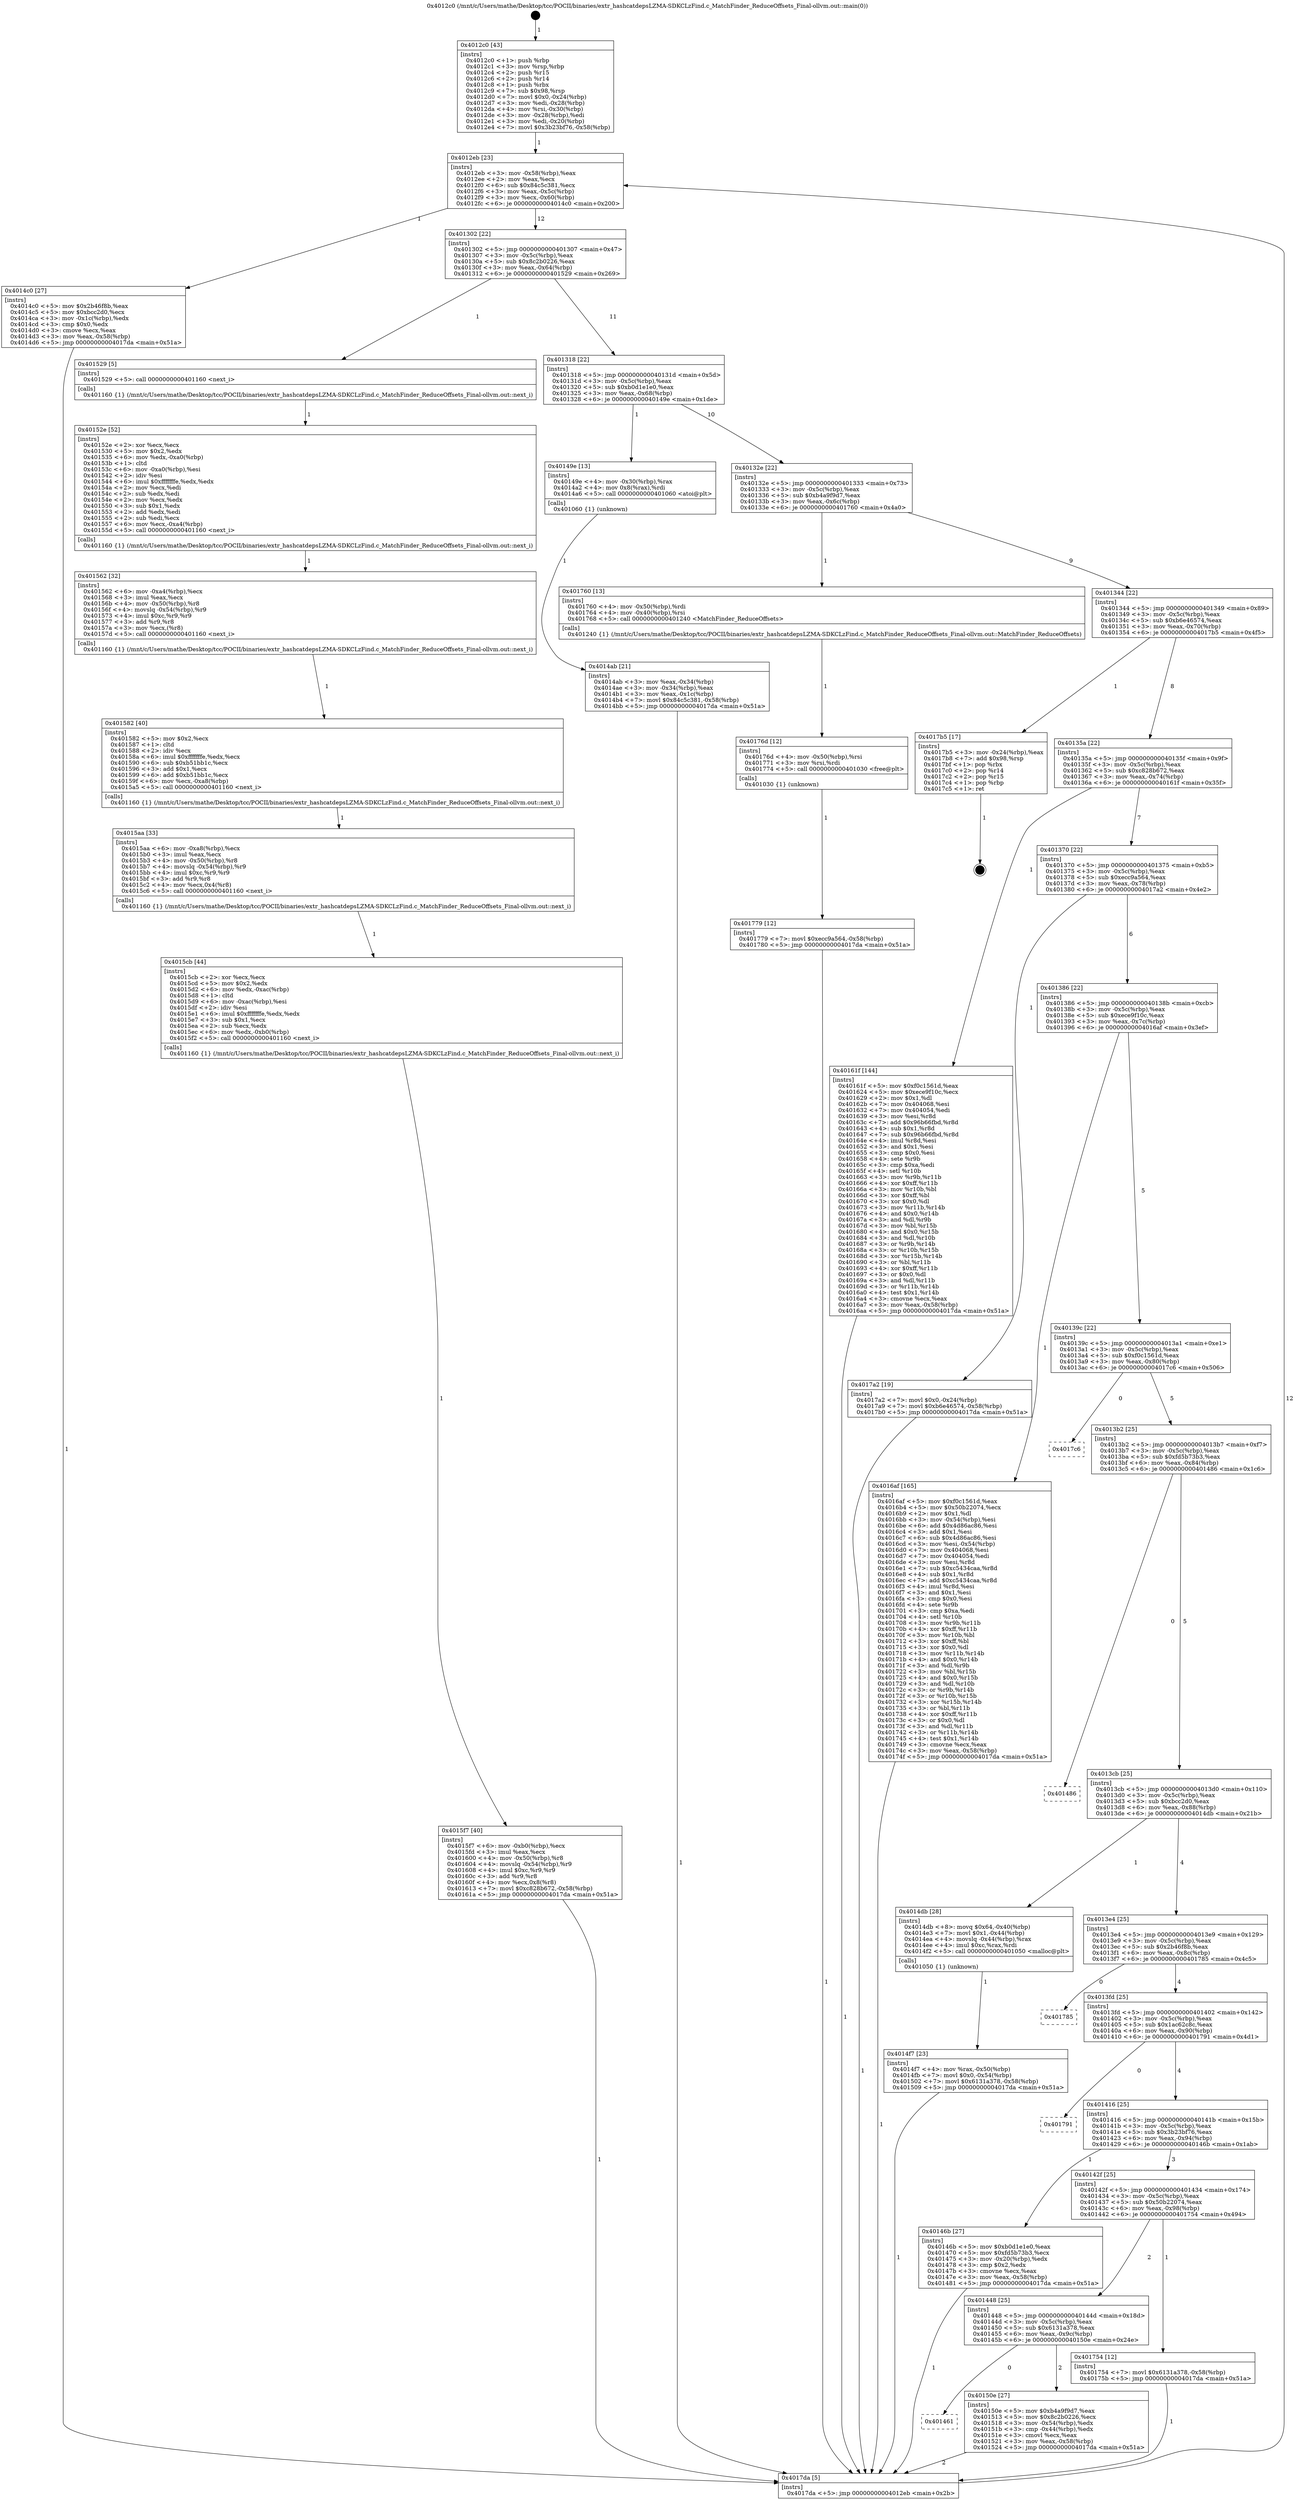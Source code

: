 digraph "0x4012c0" {
  label = "0x4012c0 (/mnt/c/Users/mathe/Desktop/tcc/POCII/binaries/extr_hashcatdepsLZMA-SDKCLzFind.c_MatchFinder_ReduceOffsets_Final-ollvm.out::main(0))"
  labelloc = "t"
  node[shape=record]

  Entry [label="",width=0.3,height=0.3,shape=circle,fillcolor=black,style=filled]
  "0x4012eb" [label="{
     0x4012eb [23]\l
     | [instrs]\l
     &nbsp;&nbsp;0x4012eb \<+3\>: mov -0x58(%rbp),%eax\l
     &nbsp;&nbsp;0x4012ee \<+2\>: mov %eax,%ecx\l
     &nbsp;&nbsp;0x4012f0 \<+6\>: sub $0x84c5c381,%ecx\l
     &nbsp;&nbsp;0x4012f6 \<+3\>: mov %eax,-0x5c(%rbp)\l
     &nbsp;&nbsp;0x4012f9 \<+3\>: mov %ecx,-0x60(%rbp)\l
     &nbsp;&nbsp;0x4012fc \<+6\>: je 00000000004014c0 \<main+0x200\>\l
  }"]
  "0x4014c0" [label="{
     0x4014c0 [27]\l
     | [instrs]\l
     &nbsp;&nbsp;0x4014c0 \<+5\>: mov $0x2b46f8b,%eax\l
     &nbsp;&nbsp;0x4014c5 \<+5\>: mov $0xbcc2d0,%ecx\l
     &nbsp;&nbsp;0x4014ca \<+3\>: mov -0x1c(%rbp),%edx\l
     &nbsp;&nbsp;0x4014cd \<+3\>: cmp $0x0,%edx\l
     &nbsp;&nbsp;0x4014d0 \<+3\>: cmove %ecx,%eax\l
     &nbsp;&nbsp;0x4014d3 \<+3\>: mov %eax,-0x58(%rbp)\l
     &nbsp;&nbsp;0x4014d6 \<+5\>: jmp 00000000004017da \<main+0x51a\>\l
  }"]
  "0x401302" [label="{
     0x401302 [22]\l
     | [instrs]\l
     &nbsp;&nbsp;0x401302 \<+5\>: jmp 0000000000401307 \<main+0x47\>\l
     &nbsp;&nbsp;0x401307 \<+3\>: mov -0x5c(%rbp),%eax\l
     &nbsp;&nbsp;0x40130a \<+5\>: sub $0x8c2b0226,%eax\l
     &nbsp;&nbsp;0x40130f \<+3\>: mov %eax,-0x64(%rbp)\l
     &nbsp;&nbsp;0x401312 \<+6\>: je 0000000000401529 \<main+0x269\>\l
  }"]
  Exit [label="",width=0.3,height=0.3,shape=circle,fillcolor=black,style=filled,peripheries=2]
  "0x401529" [label="{
     0x401529 [5]\l
     | [instrs]\l
     &nbsp;&nbsp;0x401529 \<+5\>: call 0000000000401160 \<next_i\>\l
     | [calls]\l
     &nbsp;&nbsp;0x401160 \{1\} (/mnt/c/Users/mathe/Desktop/tcc/POCII/binaries/extr_hashcatdepsLZMA-SDKCLzFind.c_MatchFinder_ReduceOffsets_Final-ollvm.out::next_i)\l
  }"]
  "0x401318" [label="{
     0x401318 [22]\l
     | [instrs]\l
     &nbsp;&nbsp;0x401318 \<+5\>: jmp 000000000040131d \<main+0x5d\>\l
     &nbsp;&nbsp;0x40131d \<+3\>: mov -0x5c(%rbp),%eax\l
     &nbsp;&nbsp;0x401320 \<+5\>: sub $0xb0d1e1e0,%eax\l
     &nbsp;&nbsp;0x401325 \<+3\>: mov %eax,-0x68(%rbp)\l
     &nbsp;&nbsp;0x401328 \<+6\>: je 000000000040149e \<main+0x1de\>\l
  }"]
  "0x401779" [label="{
     0x401779 [12]\l
     | [instrs]\l
     &nbsp;&nbsp;0x401779 \<+7\>: movl $0xecc9a564,-0x58(%rbp)\l
     &nbsp;&nbsp;0x401780 \<+5\>: jmp 00000000004017da \<main+0x51a\>\l
  }"]
  "0x40149e" [label="{
     0x40149e [13]\l
     | [instrs]\l
     &nbsp;&nbsp;0x40149e \<+4\>: mov -0x30(%rbp),%rax\l
     &nbsp;&nbsp;0x4014a2 \<+4\>: mov 0x8(%rax),%rdi\l
     &nbsp;&nbsp;0x4014a6 \<+5\>: call 0000000000401060 \<atoi@plt\>\l
     | [calls]\l
     &nbsp;&nbsp;0x401060 \{1\} (unknown)\l
  }"]
  "0x40132e" [label="{
     0x40132e [22]\l
     | [instrs]\l
     &nbsp;&nbsp;0x40132e \<+5\>: jmp 0000000000401333 \<main+0x73\>\l
     &nbsp;&nbsp;0x401333 \<+3\>: mov -0x5c(%rbp),%eax\l
     &nbsp;&nbsp;0x401336 \<+5\>: sub $0xb4a9f9d7,%eax\l
     &nbsp;&nbsp;0x40133b \<+3\>: mov %eax,-0x6c(%rbp)\l
     &nbsp;&nbsp;0x40133e \<+6\>: je 0000000000401760 \<main+0x4a0\>\l
  }"]
  "0x40176d" [label="{
     0x40176d [12]\l
     | [instrs]\l
     &nbsp;&nbsp;0x40176d \<+4\>: mov -0x50(%rbp),%rsi\l
     &nbsp;&nbsp;0x401771 \<+3\>: mov %rsi,%rdi\l
     &nbsp;&nbsp;0x401774 \<+5\>: call 0000000000401030 \<free@plt\>\l
     | [calls]\l
     &nbsp;&nbsp;0x401030 \{1\} (unknown)\l
  }"]
  "0x401760" [label="{
     0x401760 [13]\l
     | [instrs]\l
     &nbsp;&nbsp;0x401760 \<+4\>: mov -0x50(%rbp),%rdi\l
     &nbsp;&nbsp;0x401764 \<+4\>: mov -0x40(%rbp),%rsi\l
     &nbsp;&nbsp;0x401768 \<+5\>: call 0000000000401240 \<MatchFinder_ReduceOffsets\>\l
     | [calls]\l
     &nbsp;&nbsp;0x401240 \{1\} (/mnt/c/Users/mathe/Desktop/tcc/POCII/binaries/extr_hashcatdepsLZMA-SDKCLzFind.c_MatchFinder_ReduceOffsets_Final-ollvm.out::MatchFinder_ReduceOffsets)\l
  }"]
  "0x401344" [label="{
     0x401344 [22]\l
     | [instrs]\l
     &nbsp;&nbsp;0x401344 \<+5\>: jmp 0000000000401349 \<main+0x89\>\l
     &nbsp;&nbsp;0x401349 \<+3\>: mov -0x5c(%rbp),%eax\l
     &nbsp;&nbsp;0x40134c \<+5\>: sub $0xb6e46574,%eax\l
     &nbsp;&nbsp;0x401351 \<+3\>: mov %eax,-0x70(%rbp)\l
     &nbsp;&nbsp;0x401354 \<+6\>: je 00000000004017b5 \<main+0x4f5\>\l
  }"]
  "0x4015f7" [label="{
     0x4015f7 [40]\l
     | [instrs]\l
     &nbsp;&nbsp;0x4015f7 \<+6\>: mov -0xb0(%rbp),%ecx\l
     &nbsp;&nbsp;0x4015fd \<+3\>: imul %eax,%ecx\l
     &nbsp;&nbsp;0x401600 \<+4\>: mov -0x50(%rbp),%r8\l
     &nbsp;&nbsp;0x401604 \<+4\>: movslq -0x54(%rbp),%r9\l
     &nbsp;&nbsp;0x401608 \<+4\>: imul $0xc,%r9,%r9\l
     &nbsp;&nbsp;0x40160c \<+3\>: add %r9,%r8\l
     &nbsp;&nbsp;0x40160f \<+4\>: mov %ecx,0x8(%r8)\l
     &nbsp;&nbsp;0x401613 \<+7\>: movl $0xc828b672,-0x58(%rbp)\l
     &nbsp;&nbsp;0x40161a \<+5\>: jmp 00000000004017da \<main+0x51a\>\l
  }"]
  "0x4017b5" [label="{
     0x4017b5 [17]\l
     | [instrs]\l
     &nbsp;&nbsp;0x4017b5 \<+3\>: mov -0x24(%rbp),%eax\l
     &nbsp;&nbsp;0x4017b8 \<+7\>: add $0x98,%rsp\l
     &nbsp;&nbsp;0x4017bf \<+1\>: pop %rbx\l
     &nbsp;&nbsp;0x4017c0 \<+2\>: pop %r14\l
     &nbsp;&nbsp;0x4017c2 \<+2\>: pop %r15\l
     &nbsp;&nbsp;0x4017c4 \<+1\>: pop %rbp\l
     &nbsp;&nbsp;0x4017c5 \<+1\>: ret\l
  }"]
  "0x40135a" [label="{
     0x40135a [22]\l
     | [instrs]\l
     &nbsp;&nbsp;0x40135a \<+5\>: jmp 000000000040135f \<main+0x9f\>\l
     &nbsp;&nbsp;0x40135f \<+3\>: mov -0x5c(%rbp),%eax\l
     &nbsp;&nbsp;0x401362 \<+5\>: sub $0xc828b672,%eax\l
     &nbsp;&nbsp;0x401367 \<+3\>: mov %eax,-0x74(%rbp)\l
     &nbsp;&nbsp;0x40136a \<+6\>: je 000000000040161f \<main+0x35f\>\l
  }"]
  "0x4015cb" [label="{
     0x4015cb [44]\l
     | [instrs]\l
     &nbsp;&nbsp;0x4015cb \<+2\>: xor %ecx,%ecx\l
     &nbsp;&nbsp;0x4015cd \<+5\>: mov $0x2,%edx\l
     &nbsp;&nbsp;0x4015d2 \<+6\>: mov %edx,-0xac(%rbp)\l
     &nbsp;&nbsp;0x4015d8 \<+1\>: cltd\l
     &nbsp;&nbsp;0x4015d9 \<+6\>: mov -0xac(%rbp),%esi\l
     &nbsp;&nbsp;0x4015df \<+2\>: idiv %esi\l
     &nbsp;&nbsp;0x4015e1 \<+6\>: imul $0xfffffffe,%edx,%edx\l
     &nbsp;&nbsp;0x4015e7 \<+3\>: sub $0x1,%ecx\l
     &nbsp;&nbsp;0x4015ea \<+2\>: sub %ecx,%edx\l
     &nbsp;&nbsp;0x4015ec \<+6\>: mov %edx,-0xb0(%rbp)\l
     &nbsp;&nbsp;0x4015f2 \<+5\>: call 0000000000401160 \<next_i\>\l
     | [calls]\l
     &nbsp;&nbsp;0x401160 \{1\} (/mnt/c/Users/mathe/Desktop/tcc/POCII/binaries/extr_hashcatdepsLZMA-SDKCLzFind.c_MatchFinder_ReduceOffsets_Final-ollvm.out::next_i)\l
  }"]
  "0x40161f" [label="{
     0x40161f [144]\l
     | [instrs]\l
     &nbsp;&nbsp;0x40161f \<+5\>: mov $0xf0c1561d,%eax\l
     &nbsp;&nbsp;0x401624 \<+5\>: mov $0xece9f10c,%ecx\l
     &nbsp;&nbsp;0x401629 \<+2\>: mov $0x1,%dl\l
     &nbsp;&nbsp;0x40162b \<+7\>: mov 0x404068,%esi\l
     &nbsp;&nbsp;0x401632 \<+7\>: mov 0x404054,%edi\l
     &nbsp;&nbsp;0x401639 \<+3\>: mov %esi,%r8d\l
     &nbsp;&nbsp;0x40163c \<+7\>: add $0x96b66fbd,%r8d\l
     &nbsp;&nbsp;0x401643 \<+4\>: sub $0x1,%r8d\l
     &nbsp;&nbsp;0x401647 \<+7\>: sub $0x96b66fbd,%r8d\l
     &nbsp;&nbsp;0x40164e \<+4\>: imul %r8d,%esi\l
     &nbsp;&nbsp;0x401652 \<+3\>: and $0x1,%esi\l
     &nbsp;&nbsp;0x401655 \<+3\>: cmp $0x0,%esi\l
     &nbsp;&nbsp;0x401658 \<+4\>: sete %r9b\l
     &nbsp;&nbsp;0x40165c \<+3\>: cmp $0xa,%edi\l
     &nbsp;&nbsp;0x40165f \<+4\>: setl %r10b\l
     &nbsp;&nbsp;0x401663 \<+3\>: mov %r9b,%r11b\l
     &nbsp;&nbsp;0x401666 \<+4\>: xor $0xff,%r11b\l
     &nbsp;&nbsp;0x40166a \<+3\>: mov %r10b,%bl\l
     &nbsp;&nbsp;0x40166d \<+3\>: xor $0xff,%bl\l
     &nbsp;&nbsp;0x401670 \<+3\>: xor $0x0,%dl\l
     &nbsp;&nbsp;0x401673 \<+3\>: mov %r11b,%r14b\l
     &nbsp;&nbsp;0x401676 \<+4\>: and $0x0,%r14b\l
     &nbsp;&nbsp;0x40167a \<+3\>: and %dl,%r9b\l
     &nbsp;&nbsp;0x40167d \<+3\>: mov %bl,%r15b\l
     &nbsp;&nbsp;0x401680 \<+4\>: and $0x0,%r15b\l
     &nbsp;&nbsp;0x401684 \<+3\>: and %dl,%r10b\l
     &nbsp;&nbsp;0x401687 \<+3\>: or %r9b,%r14b\l
     &nbsp;&nbsp;0x40168a \<+3\>: or %r10b,%r15b\l
     &nbsp;&nbsp;0x40168d \<+3\>: xor %r15b,%r14b\l
     &nbsp;&nbsp;0x401690 \<+3\>: or %bl,%r11b\l
     &nbsp;&nbsp;0x401693 \<+4\>: xor $0xff,%r11b\l
     &nbsp;&nbsp;0x401697 \<+3\>: or $0x0,%dl\l
     &nbsp;&nbsp;0x40169a \<+3\>: and %dl,%r11b\l
     &nbsp;&nbsp;0x40169d \<+3\>: or %r11b,%r14b\l
     &nbsp;&nbsp;0x4016a0 \<+4\>: test $0x1,%r14b\l
     &nbsp;&nbsp;0x4016a4 \<+3\>: cmovne %ecx,%eax\l
     &nbsp;&nbsp;0x4016a7 \<+3\>: mov %eax,-0x58(%rbp)\l
     &nbsp;&nbsp;0x4016aa \<+5\>: jmp 00000000004017da \<main+0x51a\>\l
  }"]
  "0x401370" [label="{
     0x401370 [22]\l
     | [instrs]\l
     &nbsp;&nbsp;0x401370 \<+5\>: jmp 0000000000401375 \<main+0xb5\>\l
     &nbsp;&nbsp;0x401375 \<+3\>: mov -0x5c(%rbp),%eax\l
     &nbsp;&nbsp;0x401378 \<+5\>: sub $0xecc9a564,%eax\l
     &nbsp;&nbsp;0x40137d \<+3\>: mov %eax,-0x78(%rbp)\l
     &nbsp;&nbsp;0x401380 \<+6\>: je 00000000004017a2 \<main+0x4e2\>\l
  }"]
  "0x4015aa" [label="{
     0x4015aa [33]\l
     | [instrs]\l
     &nbsp;&nbsp;0x4015aa \<+6\>: mov -0xa8(%rbp),%ecx\l
     &nbsp;&nbsp;0x4015b0 \<+3\>: imul %eax,%ecx\l
     &nbsp;&nbsp;0x4015b3 \<+4\>: mov -0x50(%rbp),%r8\l
     &nbsp;&nbsp;0x4015b7 \<+4\>: movslq -0x54(%rbp),%r9\l
     &nbsp;&nbsp;0x4015bb \<+4\>: imul $0xc,%r9,%r9\l
     &nbsp;&nbsp;0x4015bf \<+3\>: add %r9,%r8\l
     &nbsp;&nbsp;0x4015c2 \<+4\>: mov %ecx,0x4(%r8)\l
     &nbsp;&nbsp;0x4015c6 \<+5\>: call 0000000000401160 \<next_i\>\l
     | [calls]\l
     &nbsp;&nbsp;0x401160 \{1\} (/mnt/c/Users/mathe/Desktop/tcc/POCII/binaries/extr_hashcatdepsLZMA-SDKCLzFind.c_MatchFinder_ReduceOffsets_Final-ollvm.out::next_i)\l
  }"]
  "0x4017a2" [label="{
     0x4017a2 [19]\l
     | [instrs]\l
     &nbsp;&nbsp;0x4017a2 \<+7\>: movl $0x0,-0x24(%rbp)\l
     &nbsp;&nbsp;0x4017a9 \<+7\>: movl $0xb6e46574,-0x58(%rbp)\l
     &nbsp;&nbsp;0x4017b0 \<+5\>: jmp 00000000004017da \<main+0x51a\>\l
  }"]
  "0x401386" [label="{
     0x401386 [22]\l
     | [instrs]\l
     &nbsp;&nbsp;0x401386 \<+5\>: jmp 000000000040138b \<main+0xcb\>\l
     &nbsp;&nbsp;0x40138b \<+3\>: mov -0x5c(%rbp),%eax\l
     &nbsp;&nbsp;0x40138e \<+5\>: sub $0xece9f10c,%eax\l
     &nbsp;&nbsp;0x401393 \<+3\>: mov %eax,-0x7c(%rbp)\l
     &nbsp;&nbsp;0x401396 \<+6\>: je 00000000004016af \<main+0x3ef\>\l
  }"]
  "0x401582" [label="{
     0x401582 [40]\l
     | [instrs]\l
     &nbsp;&nbsp;0x401582 \<+5\>: mov $0x2,%ecx\l
     &nbsp;&nbsp;0x401587 \<+1\>: cltd\l
     &nbsp;&nbsp;0x401588 \<+2\>: idiv %ecx\l
     &nbsp;&nbsp;0x40158a \<+6\>: imul $0xfffffffe,%edx,%ecx\l
     &nbsp;&nbsp;0x401590 \<+6\>: sub $0xb51bb1c,%ecx\l
     &nbsp;&nbsp;0x401596 \<+3\>: add $0x1,%ecx\l
     &nbsp;&nbsp;0x401599 \<+6\>: add $0xb51bb1c,%ecx\l
     &nbsp;&nbsp;0x40159f \<+6\>: mov %ecx,-0xa8(%rbp)\l
     &nbsp;&nbsp;0x4015a5 \<+5\>: call 0000000000401160 \<next_i\>\l
     | [calls]\l
     &nbsp;&nbsp;0x401160 \{1\} (/mnt/c/Users/mathe/Desktop/tcc/POCII/binaries/extr_hashcatdepsLZMA-SDKCLzFind.c_MatchFinder_ReduceOffsets_Final-ollvm.out::next_i)\l
  }"]
  "0x4016af" [label="{
     0x4016af [165]\l
     | [instrs]\l
     &nbsp;&nbsp;0x4016af \<+5\>: mov $0xf0c1561d,%eax\l
     &nbsp;&nbsp;0x4016b4 \<+5\>: mov $0x50b22074,%ecx\l
     &nbsp;&nbsp;0x4016b9 \<+2\>: mov $0x1,%dl\l
     &nbsp;&nbsp;0x4016bb \<+3\>: mov -0x54(%rbp),%esi\l
     &nbsp;&nbsp;0x4016be \<+6\>: add $0x4d86ac86,%esi\l
     &nbsp;&nbsp;0x4016c4 \<+3\>: add $0x1,%esi\l
     &nbsp;&nbsp;0x4016c7 \<+6\>: sub $0x4d86ac86,%esi\l
     &nbsp;&nbsp;0x4016cd \<+3\>: mov %esi,-0x54(%rbp)\l
     &nbsp;&nbsp;0x4016d0 \<+7\>: mov 0x404068,%esi\l
     &nbsp;&nbsp;0x4016d7 \<+7\>: mov 0x404054,%edi\l
     &nbsp;&nbsp;0x4016de \<+3\>: mov %esi,%r8d\l
     &nbsp;&nbsp;0x4016e1 \<+7\>: sub $0xc5434caa,%r8d\l
     &nbsp;&nbsp;0x4016e8 \<+4\>: sub $0x1,%r8d\l
     &nbsp;&nbsp;0x4016ec \<+7\>: add $0xc5434caa,%r8d\l
     &nbsp;&nbsp;0x4016f3 \<+4\>: imul %r8d,%esi\l
     &nbsp;&nbsp;0x4016f7 \<+3\>: and $0x1,%esi\l
     &nbsp;&nbsp;0x4016fa \<+3\>: cmp $0x0,%esi\l
     &nbsp;&nbsp;0x4016fd \<+4\>: sete %r9b\l
     &nbsp;&nbsp;0x401701 \<+3\>: cmp $0xa,%edi\l
     &nbsp;&nbsp;0x401704 \<+4\>: setl %r10b\l
     &nbsp;&nbsp;0x401708 \<+3\>: mov %r9b,%r11b\l
     &nbsp;&nbsp;0x40170b \<+4\>: xor $0xff,%r11b\l
     &nbsp;&nbsp;0x40170f \<+3\>: mov %r10b,%bl\l
     &nbsp;&nbsp;0x401712 \<+3\>: xor $0xff,%bl\l
     &nbsp;&nbsp;0x401715 \<+3\>: xor $0x0,%dl\l
     &nbsp;&nbsp;0x401718 \<+3\>: mov %r11b,%r14b\l
     &nbsp;&nbsp;0x40171b \<+4\>: and $0x0,%r14b\l
     &nbsp;&nbsp;0x40171f \<+3\>: and %dl,%r9b\l
     &nbsp;&nbsp;0x401722 \<+3\>: mov %bl,%r15b\l
     &nbsp;&nbsp;0x401725 \<+4\>: and $0x0,%r15b\l
     &nbsp;&nbsp;0x401729 \<+3\>: and %dl,%r10b\l
     &nbsp;&nbsp;0x40172c \<+3\>: or %r9b,%r14b\l
     &nbsp;&nbsp;0x40172f \<+3\>: or %r10b,%r15b\l
     &nbsp;&nbsp;0x401732 \<+3\>: xor %r15b,%r14b\l
     &nbsp;&nbsp;0x401735 \<+3\>: or %bl,%r11b\l
     &nbsp;&nbsp;0x401738 \<+4\>: xor $0xff,%r11b\l
     &nbsp;&nbsp;0x40173c \<+3\>: or $0x0,%dl\l
     &nbsp;&nbsp;0x40173f \<+3\>: and %dl,%r11b\l
     &nbsp;&nbsp;0x401742 \<+3\>: or %r11b,%r14b\l
     &nbsp;&nbsp;0x401745 \<+4\>: test $0x1,%r14b\l
     &nbsp;&nbsp;0x401749 \<+3\>: cmovne %ecx,%eax\l
     &nbsp;&nbsp;0x40174c \<+3\>: mov %eax,-0x58(%rbp)\l
     &nbsp;&nbsp;0x40174f \<+5\>: jmp 00000000004017da \<main+0x51a\>\l
  }"]
  "0x40139c" [label="{
     0x40139c [22]\l
     | [instrs]\l
     &nbsp;&nbsp;0x40139c \<+5\>: jmp 00000000004013a1 \<main+0xe1\>\l
     &nbsp;&nbsp;0x4013a1 \<+3\>: mov -0x5c(%rbp),%eax\l
     &nbsp;&nbsp;0x4013a4 \<+5\>: sub $0xf0c1561d,%eax\l
     &nbsp;&nbsp;0x4013a9 \<+3\>: mov %eax,-0x80(%rbp)\l
     &nbsp;&nbsp;0x4013ac \<+6\>: je 00000000004017c6 \<main+0x506\>\l
  }"]
  "0x401562" [label="{
     0x401562 [32]\l
     | [instrs]\l
     &nbsp;&nbsp;0x401562 \<+6\>: mov -0xa4(%rbp),%ecx\l
     &nbsp;&nbsp;0x401568 \<+3\>: imul %eax,%ecx\l
     &nbsp;&nbsp;0x40156b \<+4\>: mov -0x50(%rbp),%r8\l
     &nbsp;&nbsp;0x40156f \<+4\>: movslq -0x54(%rbp),%r9\l
     &nbsp;&nbsp;0x401573 \<+4\>: imul $0xc,%r9,%r9\l
     &nbsp;&nbsp;0x401577 \<+3\>: add %r9,%r8\l
     &nbsp;&nbsp;0x40157a \<+3\>: mov %ecx,(%r8)\l
     &nbsp;&nbsp;0x40157d \<+5\>: call 0000000000401160 \<next_i\>\l
     | [calls]\l
     &nbsp;&nbsp;0x401160 \{1\} (/mnt/c/Users/mathe/Desktop/tcc/POCII/binaries/extr_hashcatdepsLZMA-SDKCLzFind.c_MatchFinder_ReduceOffsets_Final-ollvm.out::next_i)\l
  }"]
  "0x4017c6" [label="{
     0x4017c6\l
  }", style=dashed]
  "0x4013b2" [label="{
     0x4013b2 [25]\l
     | [instrs]\l
     &nbsp;&nbsp;0x4013b2 \<+5\>: jmp 00000000004013b7 \<main+0xf7\>\l
     &nbsp;&nbsp;0x4013b7 \<+3\>: mov -0x5c(%rbp),%eax\l
     &nbsp;&nbsp;0x4013ba \<+5\>: sub $0xfd5b73b3,%eax\l
     &nbsp;&nbsp;0x4013bf \<+6\>: mov %eax,-0x84(%rbp)\l
     &nbsp;&nbsp;0x4013c5 \<+6\>: je 0000000000401486 \<main+0x1c6\>\l
  }"]
  "0x40152e" [label="{
     0x40152e [52]\l
     | [instrs]\l
     &nbsp;&nbsp;0x40152e \<+2\>: xor %ecx,%ecx\l
     &nbsp;&nbsp;0x401530 \<+5\>: mov $0x2,%edx\l
     &nbsp;&nbsp;0x401535 \<+6\>: mov %edx,-0xa0(%rbp)\l
     &nbsp;&nbsp;0x40153b \<+1\>: cltd\l
     &nbsp;&nbsp;0x40153c \<+6\>: mov -0xa0(%rbp),%esi\l
     &nbsp;&nbsp;0x401542 \<+2\>: idiv %esi\l
     &nbsp;&nbsp;0x401544 \<+6\>: imul $0xfffffffe,%edx,%edx\l
     &nbsp;&nbsp;0x40154a \<+2\>: mov %ecx,%edi\l
     &nbsp;&nbsp;0x40154c \<+2\>: sub %edx,%edi\l
     &nbsp;&nbsp;0x40154e \<+2\>: mov %ecx,%edx\l
     &nbsp;&nbsp;0x401550 \<+3\>: sub $0x1,%edx\l
     &nbsp;&nbsp;0x401553 \<+2\>: add %edx,%edi\l
     &nbsp;&nbsp;0x401555 \<+2\>: sub %edi,%ecx\l
     &nbsp;&nbsp;0x401557 \<+6\>: mov %ecx,-0xa4(%rbp)\l
     &nbsp;&nbsp;0x40155d \<+5\>: call 0000000000401160 \<next_i\>\l
     | [calls]\l
     &nbsp;&nbsp;0x401160 \{1\} (/mnt/c/Users/mathe/Desktop/tcc/POCII/binaries/extr_hashcatdepsLZMA-SDKCLzFind.c_MatchFinder_ReduceOffsets_Final-ollvm.out::next_i)\l
  }"]
  "0x401486" [label="{
     0x401486\l
  }", style=dashed]
  "0x4013cb" [label="{
     0x4013cb [25]\l
     | [instrs]\l
     &nbsp;&nbsp;0x4013cb \<+5\>: jmp 00000000004013d0 \<main+0x110\>\l
     &nbsp;&nbsp;0x4013d0 \<+3\>: mov -0x5c(%rbp),%eax\l
     &nbsp;&nbsp;0x4013d3 \<+5\>: sub $0xbcc2d0,%eax\l
     &nbsp;&nbsp;0x4013d8 \<+6\>: mov %eax,-0x88(%rbp)\l
     &nbsp;&nbsp;0x4013de \<+6\>: je 00000000004014db \<main+0x21b\>\l
  }"]
  "0x401461" [label="{
     0x401461\l
  }", style=dashed]
  "0x4014db" [label="{
     0x4014db [28]\l
     | [instrs]\l
     &nbsp;&nbsp;0x4014db \<+8\>: movq $0x64,-0x40(%rbp)\l
     &nbsp;&nbsp;0x4014e3 \<+7\>: movl $0x1,-0x44(%rbp)\l
     &nbsp;&nbsp;0x4014ea \<+4\>: movslq -0x44(%rbp),%rax\l
     &nbsp;&nbsp;0x4014ee \<+4\>: imul $0xc,%rax,%rdi\l
     &nbsp;&nbsp;0x4014f2 \<+5\>: call 0000000000401050 \<malloc@plt\>\l
     | [calls]\l
     &nbsp;&nbsp;0x401050 \{1\} (unknown)\l
  }"]
  "0x4013e4" [label="{
     0x4013e4 [25]\l
     | [instrs]\l
     &nbsp;&nbsp;0x4013e4 \<+5\>: jmp 00000000004013e9 \<main+0x129\>\l
     &nbsp;&nbsp;0x4013e9 \<+3\>: mov -0x5c(%rbp),%eax\l
     &nbsp;&nbsp;0x4013ec \<+5\>: sub $0x2b46f8b,%eax\l
     &nbsp;&nbsp;0x4013f1 \<+6\>: mov %eax,-0x8c(%rbp)\l
     &nbsp;&nbsp;0x4013f7 \<+6\>: je 0000000000401785 \<main+0x4c5\>\l
  }"]
  "0x40150e" [label="{
     0x40150e [27]\l
     | [instrs]\l
     &nbsp;&nbsp;0x40150e \<+5\>: mov $0xb4a9f9d7,%eax\l
     &nbsp;&nbsp;0x401513 \<+5\>: mov $0x8c2b0226,%ecx\l
     &nbsp;&nbsp;0x401518 \<+3\>: mov -0x54(%rbp),%edx\l
     &nbsp;&nbsp;0x40151b \<+3\>: cmp -0x44(%rbp),%edx\l
     &nbsp;&nbsp;0x40151e \<+3\>: cmovl %ecx,%eax\l
     &nbsp;&nbsp;0x401521 \<+3\>: mov %eax,-0x58(%rbp)\l
     &nbsp;&nbsp;0x401524 \<+5\>: jmp 00000000004017da \<main+0x51a\>\l
  }"]
  "0x401785" [label="{
     0x401785\l
  }", style=dashed]
  "0x4013fd" [label="{
     0x4013fd [25]\l
     | [instrs]\l
     &nbsp;&nbsp;0x4013fd \<+5\>: jmp 0000000000401402 \<main+0x142\>\l
     &nbsp;&nbsp;0x401402 \<+3\>: mov -0x5c(%rbp),%eax\l
     &nbsp;&nbsp;0x401405 \<+5\>: sub $0x1ac62c8c,%eax\l
     &nbsp;&nbsp;0x40140a \<+6\>: mov %eax,-0x90(%rbp)\l
     &nbsp;&nbsp;0x401410 \<+6\>: je 0000000000401791 \<main+0x4d1\>\l
  }"]
  "0x401448" [label="{
     0x401448 [25]\l
     | [instrs]\l
     &nbsp;&nbsp;0x401448 \<+5\>: jmp 000000000040144d \<main+0x18d\>\l
     &nbsp;&nbsp;0x40144d \<+3\>: mov -0x5c(%rbp),%eax\l
     &nbsp;&nbsp;0x401450 \<+5\>: sub $0x6131a378,%eax\l
     &nbsp;&nbsp;0x401455 \<+6\>: mov %eax,-0x9c(%rbp)\l
     &nbsp;&nbsp;0x40145b \<+6\>: je 000000000040150e \<main+0x24e\>\l
  }"]
  "0x401791" [label="{
     0x401791\l
  }", style=dashed]
  "0x401416" [label="{
     0x401416 [25]\l
     | [instrs]\l
     &nbsp;&nbsp;0x401416 \<+5\>: jmp 000000000040141b \<main+0x15b\>\l
     &nbsp;&nbsp;0x40141b \<+3\>: mov -0x5c(%rbp),%eax\l
     &nbsp;&nbsp;0x40141e \<+5\>: sub $0x3b23bf76,%eax\l
     &nbsp;&nbsp;0x401423 \<+6\>: mov %eax,-0x94(%rbp)\l
     &nbsp;&nbsp;0x401429 \<+6\>: je 000000000040146b \<main+0x1ab\>\l
  }"]
  "0x401754" [label="{
     0x401754 [12]\l
     | [instrs]\l
     &nbsp;&nbsp;0x401754 \<+7\>: movl $0x6131a378,-0x58(%rbp)\l
     &nbsp;&nbsp;0x40175b \<+5\>: jmp 00000000004017da \<main+0x51a\>\l
  }"]
  "0x40146b" [label="{
     0x40146b [27]\l
     | [instrs]\l
     &nbsp;&nbsp;0x40146b \<+5\>: mov $0xb0d1e1e0,%eax\l
     &nbsp;&nbsp;0x401470 \<+5\>: mov $0xfd5b73b3,%ecx\l
     &nbsp;&nbsp;0x401475 \<+3\>: mov -0x20(%rbp),%edx\l
     &nbsp;&nbsp;0x401478 \<+3\>: cmp $0x2,%edx\l
     &nbsp;&nbsp;0x40147b \<+3\>: cmovne %ecx,%eax\l
     &nbsp;&nbsp;0x40147e \<+3\>: mov %eax,-0x58(%rbp)\l
     &nbsp;&nbsp;0x401481 \<+5\>: jmp 00000000004017da \<main+0x51a\>\l
  }"]
  "0x40142f" [label="{
     0x40142f [25]\l
     | [instrs]\l
     &nbsp;&nbsp;0x40142f \<+5\>: jmp 0000000000401434 \<main+0x174\>\l
     &nbsp;&nbsp;0x401434 \<+3\>: mov -0x5c(%rbp),%eax\l
     &nbsp;&nbsp;0x401437 \<+5\>: sub $0x50b22074,%eax\l
     &nbsp;&nbsp;0x40143c \<+6\>: mov %eax,-0x98(%rbp)\l
     &nbsp;&nbsp;0x401442 \<+6\>: je 0000000000401754 \<main+0x494\>\l
  }"]
  "0x4017da" [label="{
     0x4017da [5]\l
     | [instrs]\l
     &nbsp;&nbsp;0x4017da \<+5\>: jmp 00000000004012eb \<main+0x2b\>\l
  }"]
  "0x4012c0" [label="{
     0x4012c0 [43]\l
     | [instrs]\l
     &nbsp;&nbsp;0x4012c0 \<+1\>: push %rbp\l
     &nbsp;&nbsp;0x4012c1 \<+3\>: mov %rsp,%rbp\l
     &nbsp;&nbsp;0x4012c4 \<+2\>: push %r15\l
     &nbsp;&nbsp;0x4012c6 \<+2\>: push %r14\l
     &nbsp;&nbsp;0x4012c8 \<+1\>: push %rbx\l
     &nbsp;&nbsp;0x4012c9 \<+7\>: sub $0x98,%rsp\l
     &nbsp;&nbsp;0x4012d0 \<+7\>: movl $0x0,-0x24(%rbp)\l
     &nbsp;&nbsp;0x4012d7 \<+3\>: mov %edi,-0x28(%rbp)\l
     &nbsp;&nbsp;0x4012da \<+4\>: mov %rsi,-0x30(%rbp)\l
     &nbsp;&nbsp;0x4012de \<+3\>: mov -0x28(%rbp),%edi\l
     &nbsp;&nbsp;0x4012e1 \<+3\>: mov %edi,-0x20(%rbp)\l
     &nbsp;&nbsp;0x4012e4 \<+7\>: movl $0x3b23bf76,-0x58(%rbp)\l
  }"]
  "0x4014ab" [label="{
     0x4014ab [21]\l
     | [instrs]\l
     &nbsp;&nbsp;0x4014ab \<+3\>: mov %eax,-0x34(%rbp)\l
     &nbsp;&nbsp;0x4014ae \<+3\>: mov -0x34(%rbp),%eax\l
     &nbsp;&nbsp;0x4014b1 \<+3\>: mov %eax,-0x1c(%rbp)\l
     &nbsp;&nbsp;0x4014b4 \<+7\>: movl $0x84c5c381,-0x58(%rbp)\l
     &nbsp;&nbsp;0x4014bb \<+5\>: jmp 00000000004017da \<main+0x51a\>\l
  }"]
  "0x4014f7" [label="{
     0x4014f7 [23]\l
     | [instrs]\l
     &nbsp;&nbsp;0x4014f7 \<+4\>: mov %rax,-0x50(%rbp)\l
     &nbsp;&nbsp;0x4014fb \<+7\>: movl $0x0,-0x54(%rbp)\l
     &nbsp;&nbsp;0x401502 \<+7\>: movl $0x6131a378,-0x58(%rbp)\l
     &nbsp;&nbsp;0x401509 \<+5\>: jmp 00000000004017da \<main+0x51a\>\l
  }"]
  Entry -> "0x4012c0" [label=" 1"]
  "0x4012eb" -> "0x4014c0" [label=" 1"]
  "0x4012eb" -> "0x401302" [label=" 12"]
  "0x4017b5" -> Exit [label=" 1"]
  "0x401302" -> "0x401529" [label=" 1"]
  "0x401302" -> "0x401318" [label=" 11"]
  "0x4017a2" -> "0x4017da" [label=" 1"]
  "0x401318" -> "0x40149e" [label=" 1"]
  "0x401318" -> "0x40132e" [label=" 10"]
  "0x401779" -> "0x4017da" [label=" 1"]
  "0x40132e" -> "0x401760" [label=" 1"]
  "0x40132e" -> "0x401344" [label=" 9"]
  "0x40176d" -> "0x401779" [label=" 1"]
  "0x401344" -> "0x4017b5" [label=" 1"]
  "0x401344" -> "0x40135a" [label=" 8"]
  "0x401760" -> "0x40176d" [label=" 1"]
  "0x40135a" -> "0x40161f" [label=" 1"]
  "0x40135a" -> "0x401370" [label=" 7"]
  "0x401754" -> "0x4017da" [label=" 1"]
  "0x401370" -> "0x4017a2" [label=" 1"]
  "0x401370" -> "0x401386" [label=" 6"]
  "0x4016af" -> "0x4017da" [label=" 1"]
  "0x401386" -> "0x4016af" [label=" 1"]
  "0x401386" -> "0x40139c" [label=" 5"]
  "0x40161f" -> "0x4017da" [label=" 1"]
  "0x40139c" -> "0x4017c6" [label=" 0"]
  "0x40139c" -> "0x4013b2" [label=" 5"]
  "0x4015f7" -> "0x4017da" [label=" 1"]
  "0x4013b2" -> "0x401486" [label=" 0"]
  "0x4013b2" -> "0x4013cb" [label=" 5"]
  "0x4015cb" -> "0x4015f7" [label=" 1"]
  "0x4013cb" -> "0x4014db" [label=" 1"]
  "0x4013cb" -> "0x4013e4" [label=" 4"]
  "0x4015aa" -> "0x4015cb" [label=" 1"]
  "0x4013e4" -> "0x401785" [label=" 0"]
  "0x4013e4" -> "0x4013fd" [label=" 4"]
  "0x401582" -> "0x4015aa" [label=" 1"]
  "0x4013fd" -> "0x401791" [label=" 0"]
  "0x4013fd" -> "0x401416" [label=" 4"]
  "0x40152e" -> "0x401562" [label=" 1"]
  "0x401416" -> "0x40146b" [label=" 1"]
  "0x401416" -> "0x40142f" [label=" 3"]
  "0x40146b" -> "0x4017da" [label=" 1"]
  "0x4012c0" -> "0x4012eb" [label=" 1"]
  "0x4017da" -> "0x4012eb" [label=" 12"]
  "0x40149e" -> "0x4014ab" [label=" 1"]
  "0x4014ab" -> "0x4017da" [label=" 1"]
  "0x4014c0" -> "0x4017da" [label=" 1"]
  "0x4014db" -> "0x4014f7" [label=" 1"]
  "0x4014f7" -> "0x4017da" [label=" 1"]
  "0x401529" -> "0x40152e" [label=" 1"]
  "0x40142f" -> "0x401754" [label=" 1"]
  "0x40142f" -> "0x401448" [label=" 2"]
  "0x401562" -> "0x401582" [label=" 1"]
  "0x401448" -> "0x40150e" [label=" 2"]
  "0x401448" -> "0x401461" [label=" 0"]
  "0x40150e" -> "0x4017da" [label=" 2"]
}
